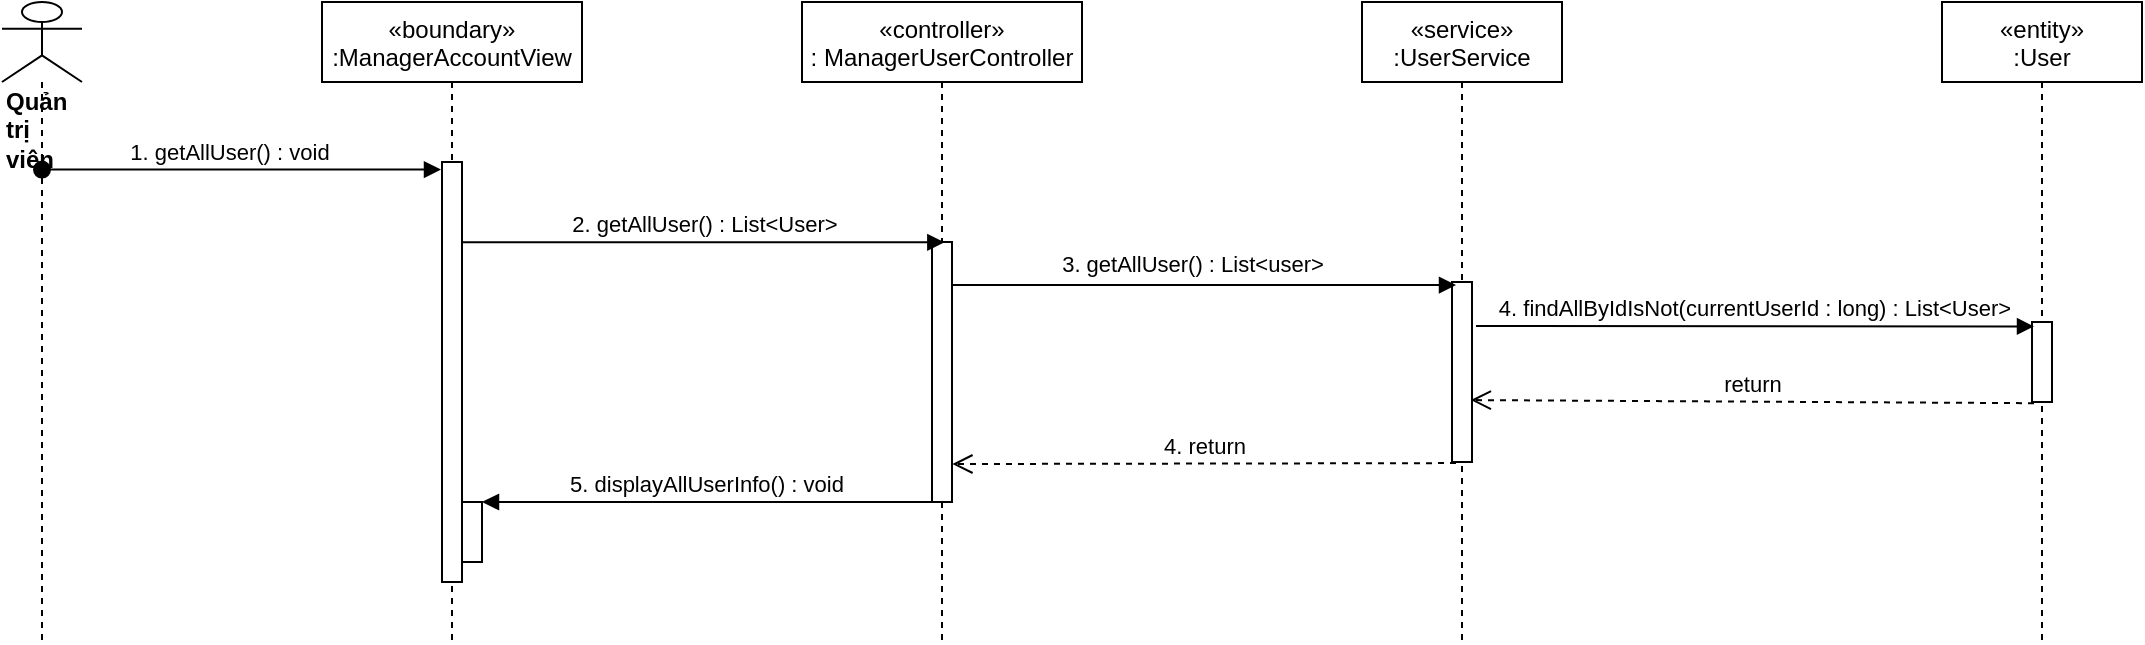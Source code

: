 <mxfile version="14.6.11" type="device"><diagram id="kgpKYQtTHZ0yAKxKKP6v" name="Page-1"><mxGraphModel dx="865" dy="483" grid="1" gridSize="10" guides="1" tooltips="1" connect="1" arrows="1" fold="1" page="1" pageScale="1" pageWidth="850" pageHeight="1100" math="0" shadow="0"><root><mxCell id="0"/><mxCell id="1" parent="0"/><mxCell id="X7Sqqw-jI27X8xpSThfW-1" value="«boundary»&#10;:ManagerAccountView" style="shape=umlLifeline;perimeter=lifelinePerimeter;container=1;collapsible=0;recursiveResize=0;rounded=0;shadow=0;strokeWidth=1;" vertex="1" parent="1"><mxGeometry x="230" y="80" width="130" height="320" as="geometry"/></mxCell><mxCell id="X7Sqqw-jI27X8xpSThfW-2" value="" style="points=[];perimeter=orthogonalPerimeter;rounded=0;shadow=0;strokeWidth=1;" vertex="1" parent="X7Sqqw-jI27X8xpSThfW-1"><mxGeometry x="60" y="80" width="10" height="210" as="geometry"/></mxCell><mxCell id="X7Sqqw-jI27X8xpSThfW-14" value="" style="html=1;points=[];perimeter=orthogonalPerimeter;" vertex="1" parent="X7Sqqw-jI27X8xpSThfW-1"><mxGeometry x="70" y="250" width="10" height="30" as="geometry"/></mxCell><mxCell id="X7Sqqw-jI27X8xpSThfW-3" value="«controller»&#10;: ManagerUserController" style="shape=umlLifeline;perimeter=lifelinePerimeter;container=1;collapsible=0;recursiveResize=0;rounded=0;shadow=0;strokeWidth=1;" vertex="1" parent="1"><mxGeometry x="470" y="80" width="140" height="320" as="geometry"/></mxCell><mxCell id="X7Sqqw-jI27X8xpSThfW-4" value="" style="points=[];perimeter=orthogonalPerimeter;rounded=0;shadow=0;strokeWidth=1;" vertex="1" parent="X7Sqqw-jI27X8xpSThfW-3"><mxGeometry x="65" y="120" width="10" height="130" as="geometry"/></mxCell><mxCell id="X7Sqqw-jI27X8xpSThfW-5" value="&lt;div&gt;&lt;b&gt;Quản trị viên&lt;/b&gt;&lt;/div&gt;" style="shape=umlLifeline;participant=umlActor;perimeter=lifelinePerimeter;whiteSpace=wrap;html=1;container=1;collapsible=0;recursiveResize=0;verticalAlign=top;spacingTop=36;outlineConnect=0;align=left;size=40;" vertex="1" parent="1"><mxGeometry x="70" y="80" width="40" height="320" as="geometry"/></mxCell><mxCell id="X7Sqqw-jI27X8xpSThfW-6" value="1. getAllUser() : void" style="verticalAlign=bottom;startArrow=oval;endArrow=block;startSize=8;shadow=0;strokeWidth=1;entryX=-0.05;entryY=0.018;entryDx=0;entryDy=0;entryPerimeter=0;" edge="1" parent="1" source="X7Sqqw-jI27X8xpSThfW-5" target="X7Sqqw-jI27X8xpSThfW-2"><mxGeometry x="-0.06" relative="1" as="geometry"><mxPoint x="100" y="170" as="sourcePoint"/><mxPoint as="offset"/></mxGeometry></mxCell><mxCell id="X7Sqqw-jI27X8xpSThfW-7" value="«service»&#10;:UserService" style="shape=umlLifeline;perimeter=lifelinePerimeter;container=1;collapsible=0;recursiveResize=0;rounded=0;shadow=0;strokeWidth=1;" vertex="1" parent="1"><mxGeometry x="750" y="80" width="100" height="320" as="geometry"/></mxCell><mxCell id="X7Sqqw-jI27X8xpSThfW-8" value="" style="points=[];perimeter=orthogonalPerimeter;rounded=0;shadow=0;strokeWidth=1;" vertex="1" parent="X7Sqqw-jI27X8xpSThfW-7"><mxGeometry x="45" y="140" width="10" height="90" as="geometry"/></mxCell><mxCell id="X7Sqqw-jI27X8xpSThfW-9" value="2. getAllUser() : List&amp;lt;User&amp;gt;" style="html=1;verticalAlign=bottom;endArrow=block;entryX=0.617;entryY=0.001;entryDx=0;entryDy=0;entryPerimeter=0;" edge="1" parent="1" source="X7Sqqw-jI27X8xpSThfW-2" target="X7Sqqw-jI27X8xpSThfW-4"><mxGeometry width="80" relative="1" as="geometry"><mxPoint x="320" y="248" as="sourcePoint"/><mxPoint x="500" y="210" as="targetPoint"/></mxGeometry></mxCell><mxCell id="X7Sqqw-jI27X8xpSThfW-10" value="" style="html=1;verticalAlign=bottom;endArrow=block;entryX=0.2;entryY=0.017;entryDx=0;entryDy=0;entryPerimeter=0;" edge="1" parent="1" source="X7Sqqw-jI27X8xpSThfW-4" target="X7Sqqw-jI27X8xpSThfW-8"><mxGeometry width="80" relative="1" as="geometry"><mxPoint x="609" y="221.68" as="sourcePoint"/><mxPoint x="770" y="222" as="targetPoint"/></mxGeometry></mxCell><mxCell id="X7Sqqw-jI27X8xpSThfW-11" value="3. getAllUser() : List&amp;lt;user&amp;gt;" style="edgeLabel;html=1;align=center;verticalAlign=middle;resizable=0;points=[];" vertex="1" connectable="0" parent="X7Sqqw-jI27X8xpSThfW-10"><mxGeometry x="-0.077" y="4" relative="1" as="geometry"><mxPoint x="3" y="-7" as="offset"/></mxGeometry></mxCell><mxCell id="X7Sqqw-jI27X8xpSThfW-12" value="4. return" style="html=1;verticalAlign=bottom;endArrow=open;dashed=1;endSize=8;exitX=0.2;exitY=1.006;exitDx=0;exitDy=0;exitPerimeter=0;entryX=1.02;entryY=0.854;entryDx=0;entryDy=0;entryPerimeter=0;" edge="1" parent="1" source="X7Sqqw-jI27X8xpSThfW-8" target="X7Sqqw-jI27X8xpSThfW-4"><mxGeometry relative="1" as="geometry"><mxPoint x="845" y="261.015" as="sourcePoint"/><mxPoint x="580" y="307" as="targetPoint"/></mxGeometry></mxCell><mxCell id="X7Sqqw-jI27X8xpSThfW-13" value="5. displayAllUserInfo() : void" style="verticalAlign=bottom;endArrow=block;shadow=0;strokeWidth=1;" edge="1" parent="1" source="X7Sqqw-jI27X8xpSThfW-4" target="X7Sqqw-jI27X8xpSThfW-14"><mxGeometry relative="1" as="geometry"><mxPoint x="550" y="319" as="sourcePoint"/><mxPoint x="340" y="319" as="targetPoint"/></mxGeometry></mxCell><mxCell id="X7Sqqw-jI27X8xpSThfW-15" value="«entity»&#10;:User" style="shape=umlLifeline;perimeter=lifelinePerimeter;container=1;collapsible=0;recursiveResize=0;rounded=0;shadow=0;strokeWidth=1;" vertex="1" parent="1"><mxGeometry x="1040" y="80" width="100" height="320" as="geometry"/></mxCell><mxCell id="X7Sqqw-jI27X8xpSThfW-16" value="" style="points=[];perimeter=orthogonalPerimeter;rounded=0;shadow=0;strokeWidth=1;" vertex="1" parent="X7Sqqw-jI27X8xpSThfW-15"><mxGeometry x="45" y="160" width="10" height="40" as="geometry"/></mxCell><mxCell id="X7Sqqw-jI27X8xpSThfW-17" value="4. findAllByIdIsNot(currentUserId : long) : List&amp;lt;User&amp;gt;" style="html=1;verticalAlign=bottom;endArrow=block;entryX=0.1;entryY=0.055;entryDx=0;entryDy=0;entryPerimeter=0;" edge="1" parent="1" target="X7Sqqw-jI27X8xpSThfW-16"><mxGeometry width="80" relative="1" as="geometry"><mxPoint x="807" y="242" as="sourcePoint"/><mxPoint x="1010" y="239" as="targetPoint"/></mxGeometry></mxCell><mxCell id="X7Sqqw-jI27X8xpSThfW-18" value="return" style="html=1;verticalAlign=bottom;endArrow=open;dashed=1;endSize=8;exitX=0.1;exitY=1.015;exitDx=0;exitDy=0;exitPerimeter=0;entryX=0.94;entryY=0.656;entryDx=0;entryDy=0;entryPerimeter=0;" edge="1" parent="1" source="X7Sqqw-jI27X8xpSThfW-16" target="X7Sqqw-jI27X8xpSThfW-8"><mxGeometry relative="1" as="geometry"><mxPoint x="790" y="300" as="sourcePoint"/><mxPoint x="850" y="290" as="targetPoint"/></mxGeometry></mxCell></root></mxGraphModel></diagram></mxfile>